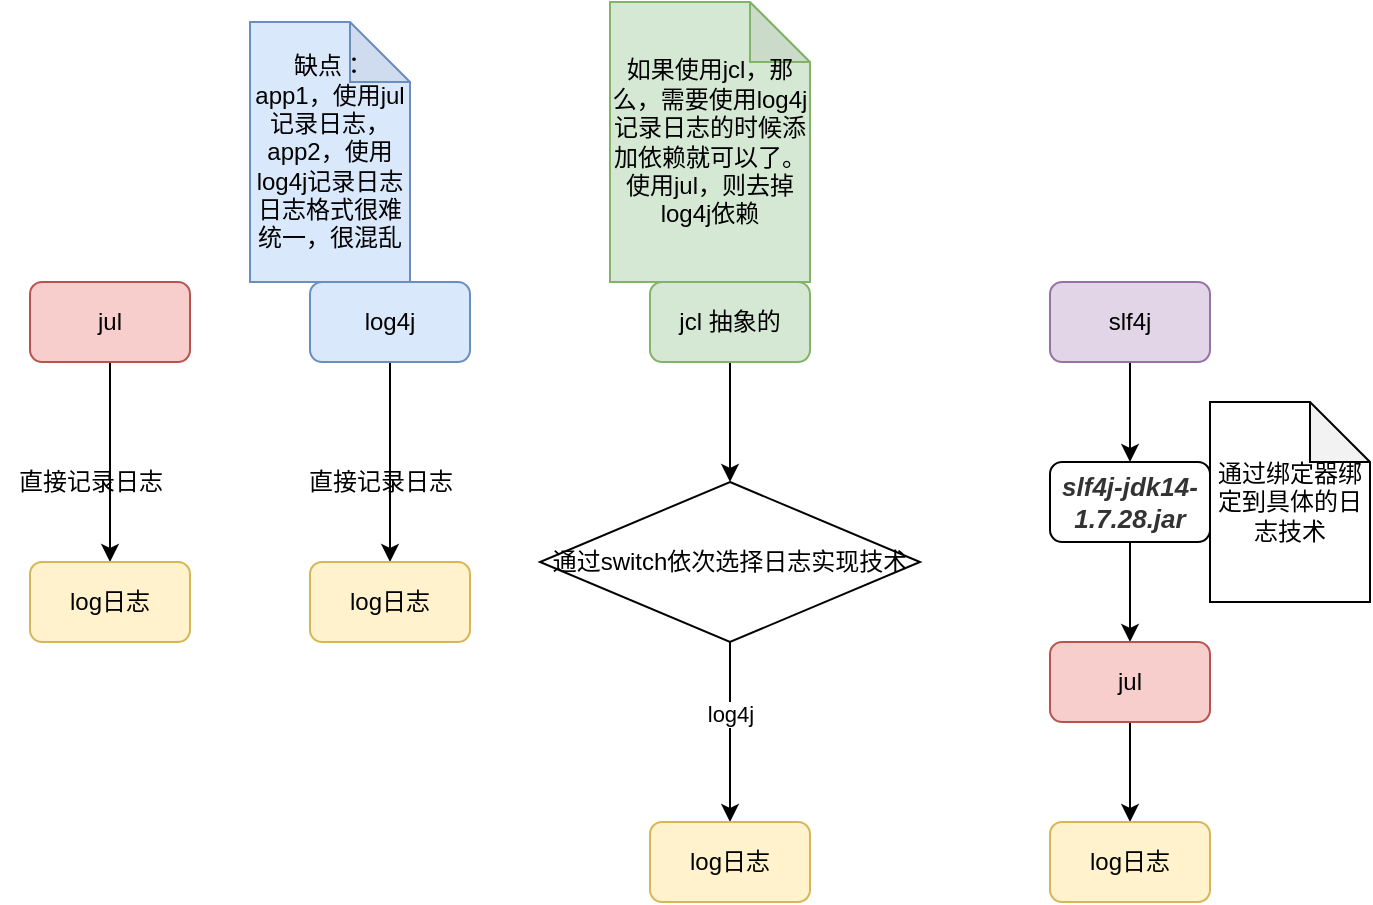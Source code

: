 <mxfile version="14.6.6" type="github">
  <diagram id="gSYyNqRnGWI2TPrJgrtZ" name="第 1 页">
    <mxGraphModel dx="1502" dy="1844" grid="1" gridSize="10" guides="1" tooltips="1" connect="1" arrows="1" fold="1" page="1" pageScale="1" pageWidth="827" pageHeight="1169" math="0" shadow="0">
      <root>
        <mxCell id="0" />
        <mxCell id="1" parent="0" />
        <mxCell id="STchm8m0HPpIuNh_q-wR-9" style="edgeStyle=orthogonalEdgeStyle;rounded=0;orthogonalLoop=1;jettySize=auto;html=1;" edge="1" parent="1" source="STchm8m0HPpIuNh_q-wR-2" target="STchm8m0HPpIuNh_q-wR-7">
          <mxGeometry relative="1" as="geometry" />
        </mxCell>
        <mxCell id="STchm8m0HPpIuNh_q-wR-2" value="jul" style="rounded=1;whiteSpace=wrap;html=1;fillColor=#f8cecc;strokeColor=#b85450;" vertex="1" parent="1">
          <mxGeometry x="90" y="80" width="80" height="40" as="geometry" />
        </mxCell>
        <mxCell id="STchm8m0HPpIuNh_q-wR-17" style="edgeStyle=orthogonalEdgeStyle;rounded=0;orthogonalLoop=1;jettySize=auto;html=1;" edge="1" parent="1" source="STchm8m0HPpIuNh_q-wR-3" target="STchm8m0HPpIuNh_q-wR-14">
          <mxGeometry relative="1" as="geometry" />
        </mxCell>
        <mxCell id="STchm8m0HPpIuNh_q-wR-32" value="" style="edgeStyle=orthogonalEdgeStyle;rounded=0;orthogonalLoop=1;jettySize=auto;html=1;fillColor=#d5e8d4;strokeColor=#82b366;" edge="1" parent="1" source="STchm8m0HPpIuNh_q-wR-3" target="STchm8m0HPpIuNh_q-wR-20">
          <mxGeometry relative="1" as="geometry" />
        </mxCell>
        <mxCell id="STchm8m0HPpIuNh_q-wR-3" value="jcl 抽象的" style="rounded=1;whiteSpace=wrap;html=1;fillColor=#d5e8d4;strokeColor=#82b366;" vertex="1" parent="1">
          <mxGeometry x="400" y="80" width="80" height="40" as="geometry" />
        </mxCell>
        <mxCell id="STchm8m0HPpIuNh_q-wR-11" style="edgeStyle=orthogonalEdgeStyle;rounded=0;orthogonalLoop=1;jettySize=auto;html=1;" edge="1" parent="1" source="STchm8m0HPpIuNh_q-wR-5" target="STchm8m0HPpIuNh_q-wR-8">
          <mxGeometry relative="1" as="geometry" />
        </mxCell>
        <mxCell id="STchm8m0HPpIuNh_q-wR-5" value="log4j" style="rounded=1;whiteSpace=wrap;html=1;fillColor=#dae8fc;strokeColor=#6c8ebf;" vertex="1" parent="1">
          <mxGeometry x="230" y="80" width="80" height="40" as="geometry" />
        </mxCell>
        <mxCell id="STchm8m0HPpIuNh_q-wR-7" value="log日志" style="rounded=1;whiteSpace=wrap;html=1;fillColor=#fff2cc;strokeColor=#d6b656;" vertex="1" parent="1">
          <mxGeometry x="90" y="220" width="80" height="40" as="geometry" />
        </mxCell>
        <mxCell id="STchm8m0HPpIuNh_q-wR-8" value="log日志" style="rounded=1;whiteSpace=wrap;html=1;fillColor=#fff2cc;strokeColor=#d6b656;" vertex="1" parent="1">
          <mxGeometry x="230" y="220" width="80" height="40" as="geometry" />
        </mxCell>
        <mxCell id="STchm8m0HPpIuNh_q-wR-10" value="直接记录日志" style="text;html=1;align=center;verticalAlign=middle;resizable=0;points=[];autosize=1;strokeColor=none;" vertex="1" parent="1">
          <mxGeometry x="75" y="170" width="90" height="20" as="geometry" />
        </mxCell>
        <mxCell id="STchm8m0HPpIuNh_q-wR-12" value="直接记录日志" style="text;html=1;align=center;verticalAlign=middle;resizable=0;points=[];autosize=1;strokeColor=none;" vertex="1" parent="1">
          <mxGeometry x="220" y="170" width="90" height="20" as="geometry" />
        </mxCell>
        <mxCell id="STchm8m0HPpIuNh_q-wR-28" style="edgeStyle=orthogonalEdgeStyle;rounded=0;orthogonalLoop=1;jettySize=auto;html=1;" edge="1" parent="1" source="STchm8m0HPpIuNh_q-wR-14" target="STchm8m0HPpIuNh_q-wR-27">
          <mxGeometry relative="1" as="geometry" />
        </mxCell>
        <mxCell id="STchm8m0HPpIuNh_q-wR-29" value="log4j" style="edgeLabel;html=1;align=center;verticalAlign=middle;resizable=0;points=[];" vertex="1" connectable="0" parent="STchm8m0HPpIuNh_q-wR-28">
          <mxGeometry x="-0.209" relative="1" as="geometry">
            <mxPoint as="offset" />
          </mxGeometry>
        </mxCell>
        <mxCell id="STchm8m0HPpIuNh_q-wR-14" value="通过switch依次选择日志实现技术" style="rhombus;whiteSpace=wrap;html=1;" vertex="1" parent="1">
          <mxGeometry x="345" y="180" width="190" height="80" as="geometry" />
        </mxCell>
        <mxCell id="STchm8m0HPpIuNh_q-wR-18" value="缺点：&lt;br&gt;app1，使用jul记录日志，&lt;br&gt;app2，使用log4j记录日志&lt;br&gt;日志格式很难统一，很混乱" style="shape=note;whiteSpace=wrap;html=1;backgroundOutline=1;darkOpacity=0.05;fillColor=#dae8fc;strokeColor=#6c8ebf;" vertex="1" parent="1">
          <mxGeometry x="200" y="-50" width="80" height="130" as="geometry" />
        </mxCell>
        <mxCell id="STchm8m0HPpIuNh_q-wR-20" value="如果使用jcl，那么，需要使用log4j记录日志的时候添加依赖就可以了。使用jul，则去掉log4j依赖" style="shape=note;whiteSpace=wrap;html=1;backgroundOutline=1;darkOpacity=0.05;fillColor=#d5e8d4;strokeColor=#82b366;" vertex="1" parent="1">
          <mxGeometry x="380" y="-60" width="100" height="140" as="geometry" />
        </mxCell>
        <mxCell id="STchm8m0HPpIuNh_q-wR-24" style="edgeStyle=orthogonalEdgeStyle;rounded=0;orthogonalLoop=1;jettySize=auto;html=1;entryX=0.5;entryY=0;entryDx=0;entryDy=0;" edge="1" parent="1" source="STchm8m0HPpIuNh_q-wR-21" target="STchm8m0HPpIuNh_q-wR-22">
          <mxGeometry relative="1" as="geometry" />
        </mxCell>
        <mxCell id="STchm8m0HPpIuNh_q-wR-21" value="slf4j" style="rounded=1;whiteSpace=wrap;html=1;fillColor=#e1d5e7;strokeColor=#9673a6;" vertex="1" parent="1">
          <mxGeometry x="600" y="80" width="80" height="40" as="geometry" />
        </mxCell>
        <mxCell id="STchm8m0HPpIuNh_q-wR-25" style="edgeStyle=orthogonalEdgeStyle;rounded=0;orthogonalLoop=1;jettySize=auto;html=1;" edge="1" parent="1" source="STchm8m0HPpIuNh_q-wR-22" target="STchm8m0HPpIuNh_q-wR-23">
          <mxGeometry relative="1" as="geometry" />
        </mxCell>
        <mxCell id="STchm8m0HPpIuNh_q-wR-22" value="&lt;em style=&quot;color: rgb(51 , 51 , 51) ; font-family: &amp;#34;verdana&amp;#34; , &amp;#34;arial&amp;#34; , , sans-serif ; font-size: small ; font-weight: 700 ; background-color: rgb(255 , 255 , 255)&quot;&gt;slf4j-jdk14-1.7.28.jar&lt;/em&gt;" style="rounded=1;whiteSpace=wrap;html=1;" vertex="1" parent="1">
          <mxGeometry x="600" y="170" width="80" height="40" as="geometry" />
        </mxCell>
        <mxCell id="STchm8m0HPpIuNh_q-wR-31" style="edgeStyle=orthogonalEdgeStyle;rounded=0;orthogonalLoop=1;jettySize=auto;html=1;" edge="1" parent="1" source="STchm8m0HPpIuNh_q-wR-23" target="STchm8m0HPpIuNh_q-wR-30">
          <mxGeometry relative="1" as="geometry" />
        </mxCell>
        <mxCell id="STchm8m0HPpIuNh_q-wR-23" value="jul" style="rounded=1;whiteSpace=wrap;html=1;fillColor=#f8cecc;strokeColor=#b85450;" vertex="1" parent="1">
          <mxGeometry x="600" y="260" width="80" height="40" as="geometry" />
        </mxCell>
        <mxCell id="STchm8m0HPpIuNh_q-wR-26" value="通过绑定器绑定到具体的日志技术" style="shape=note;whiteSpace=wrap;html=1;backgroundOutline=1;darkOpacity=0.05;" vertex="1" parent="1">
          <mxGeometry x="680" y="140" width="80" height="100" as="geometry" />
        </mxCell>
        <mxCell id="STchm8m0HPpIuNh_q-wR-27" value="log日志" style="rounded=1;whiteSpace=wrap;html=1;fillColor=#fff2cc;strokeColor=#d6b656;" vertex="1" parent="1">
          <mxGeometry x="400" y="350" width="80" height="40" as="geometry" />
        </mxCell>
        <mxCell id="STchm8m0HPpIuNh_q-wR-30" value="log日志" style="rounded=1;whiteSpace=wrap;html=1;fillColor=#fff2cc;strokeColor=#d6b656;" vertex="1" parent="1">
          <mxGeometry x="600" y="350" width="80" height="40" as="geometry" />
        </mxCell>
      </root>
    </mxGraphModel>
  </diagram>
</mxfile>
